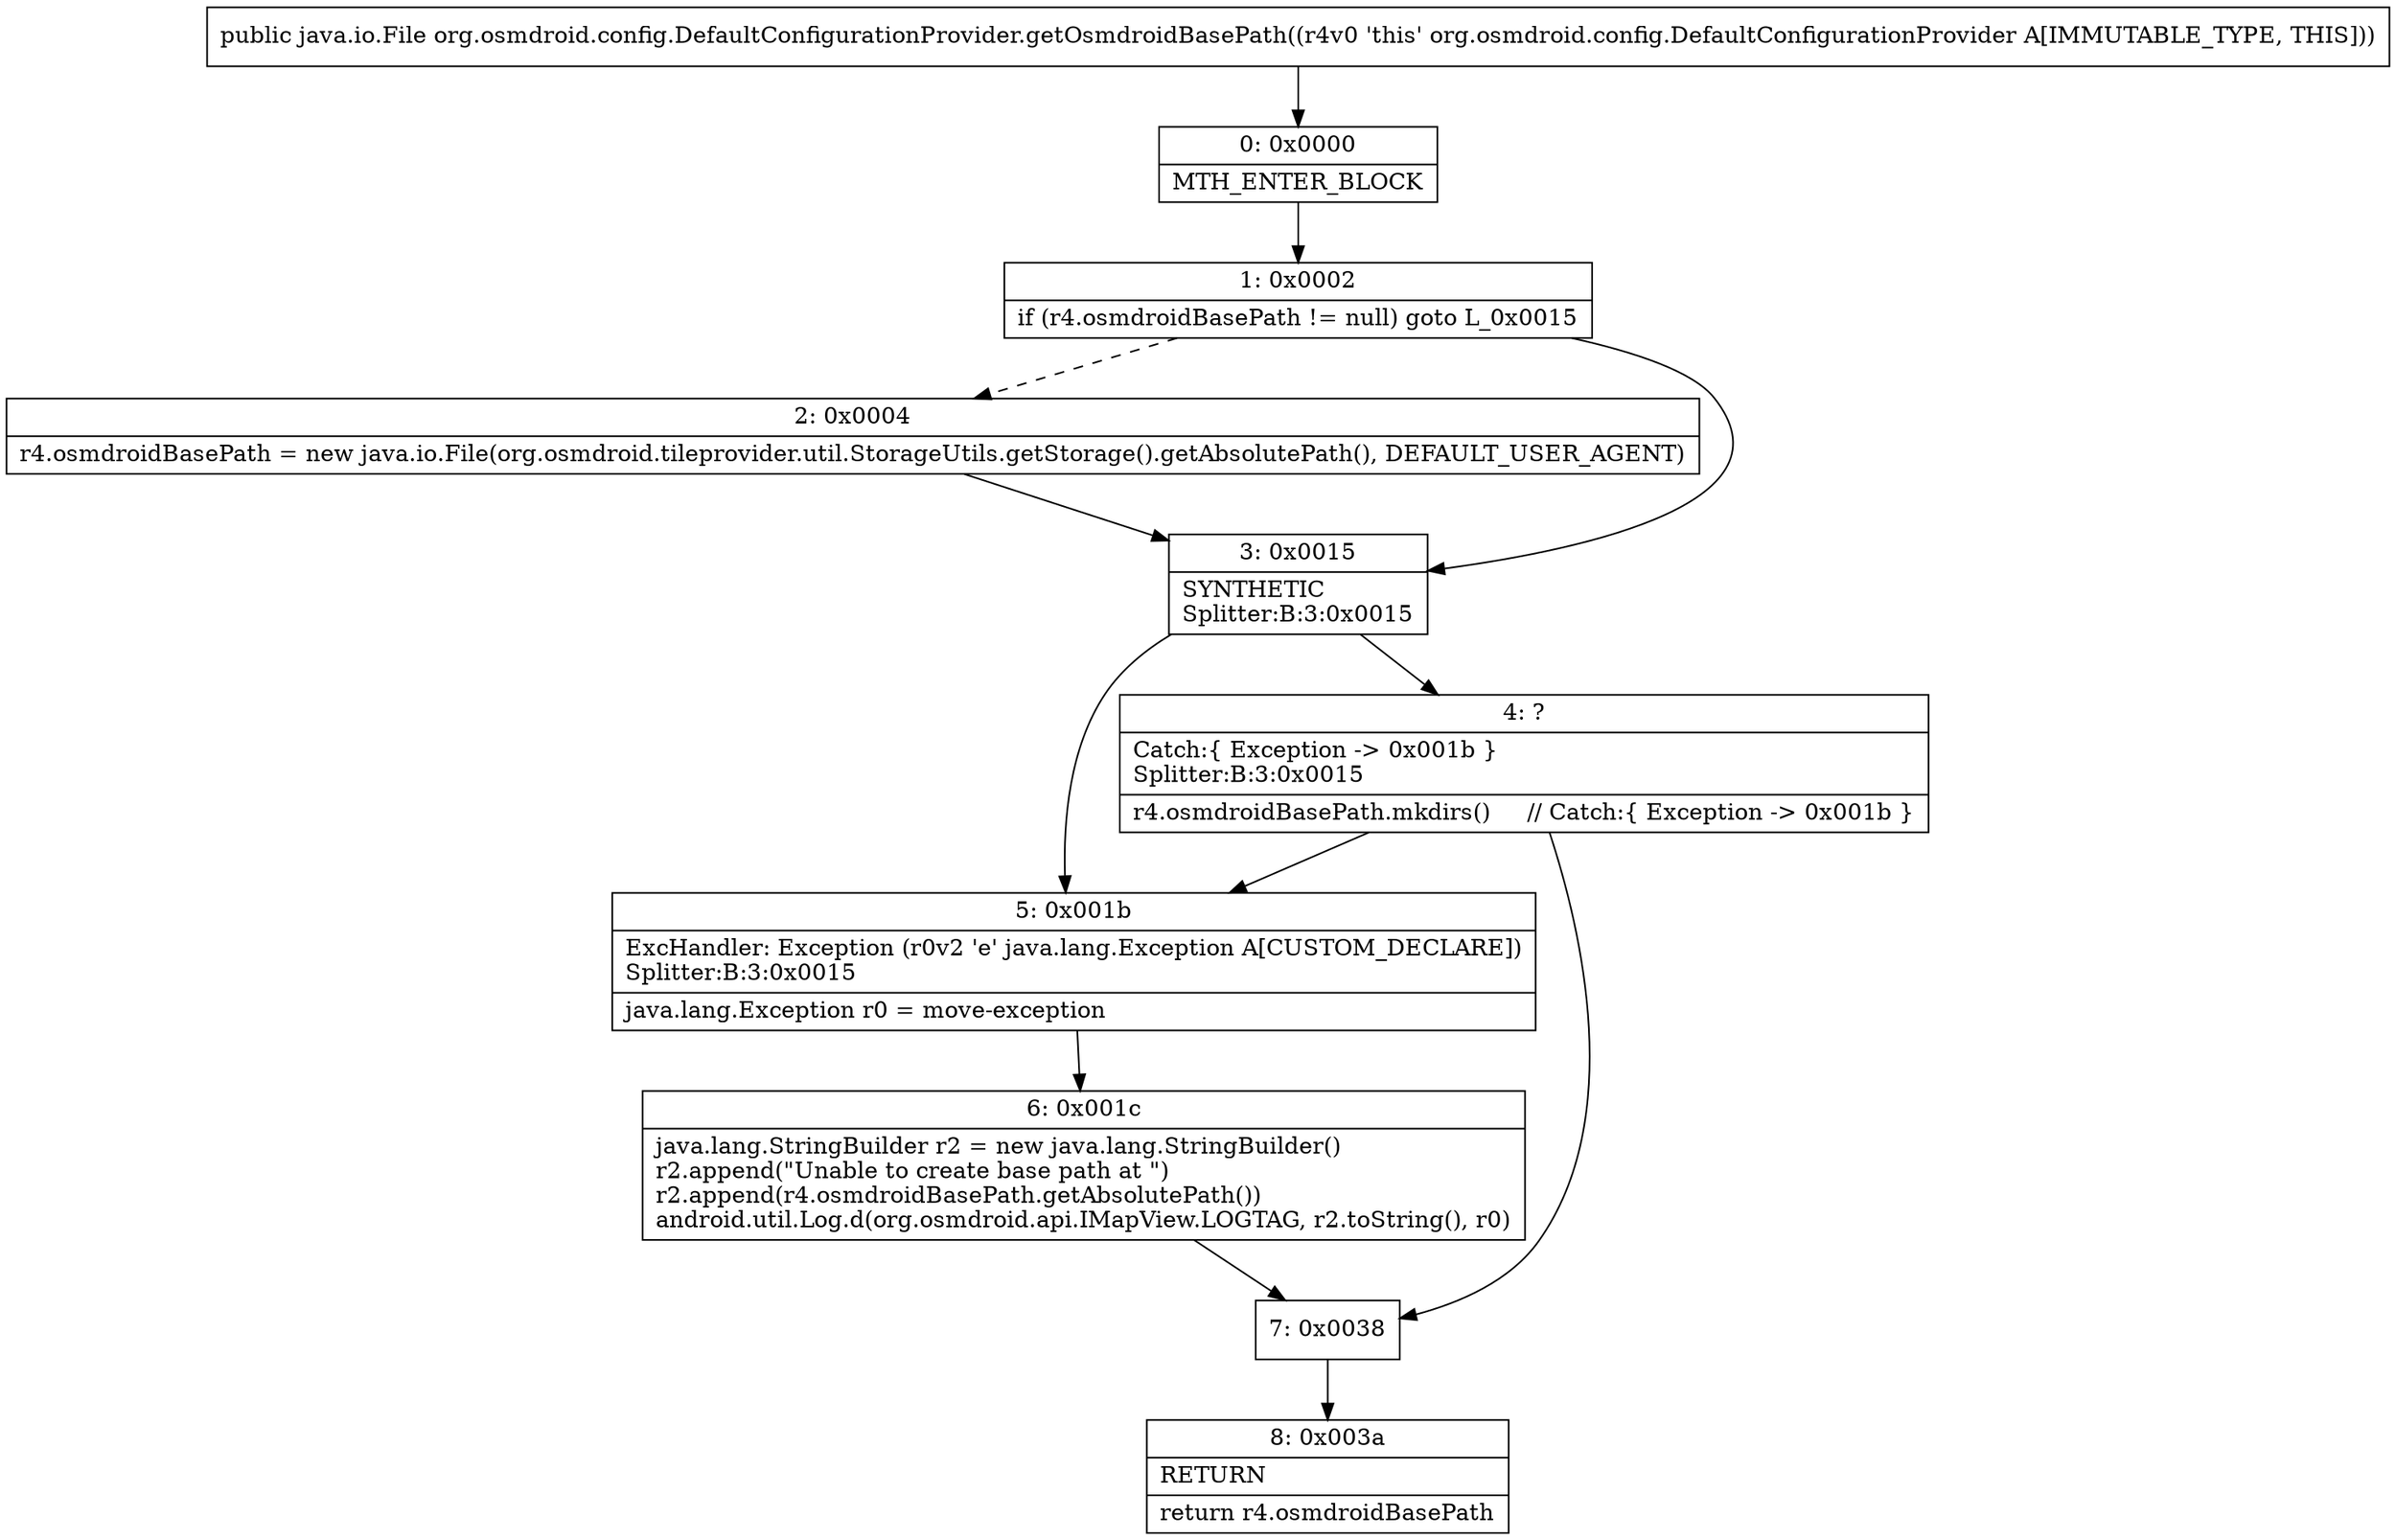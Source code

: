 digraph "CFG fororg.osmdroid.config.DefaultConfigurationProvider.getOsmdroidBasePath()Ljava\/io\/File;" {
Node_0 [shape=record,label="{0\:\ 0x0000|MTH_ENTER_BLOCK\l}"];
Node_1 [shape=record,label="{1\:\ 0x0002|if (r4.osmdroidBasePath != null) goto L_0x0015\l}"];
Node_2 [shape=record,label="{2\:\ 0x0004|r4.osmdroidBasePath = new java.io.File(org.osmdroid.tileprovider.util.StorageUtils.getStorage().getAbsolutePath(), DEFAULT_USER_AGENT)\l}"];
Node_3 [shape=record,label="{3\:\ 0x0015|SYNTHETIC\lSplitter:B:3:0x0015\l}"];
Node_4 [shape=record,label="{4\:\ ?|Catch:\{ Exception \-\> 0x001b \}\lSplitter:B:3:0x0015\l|r4.osmdroidBasePath.mkdirs()     \/\/ Catch:\{ Exception \-\> 0x001b \}\l}"];
Node_5 [shape=record,label="{5\:\ 0x001b|ExcHandler: Exception (r0v2 'e' java.lang.Exception A[CUSTOM_DECLARE])\lSplitter:B:3:0x0015\l|java.lang.Exception r0 = move\-exception\l}"];
Node_6 [shape=record,label="{6\:\ 0x001c|java.lang.StringBuilder r2 = new java.lang.StringBuilder()\lr2.append(\"Unable to create base path at \")\lr2.append(r4.osmdroidBasePath.getAbsolutePath())\landroid.util.Log.d(org.osmdroid.api.IMapView.LOGTAG, r2.toString(), r0)\l}"];
Node_7 [shape=record,label="{7\:\ 0x0038}"];
Node_8 [shape=record,label="{8\:\ 0x003a|RETURN\l|return r4.osmdroidBasePath\l}"];
MethodNode[shape=record,label="{public java.io.File org.osmdroid.config.DefaultConfigurationProvider.getOsmdroidBasePath((r4v0 'this' org.osmdroid.config.DefaultConfigurationProvider A[IMMUTABLE_TYPE, THIS])) }"];
MethodNode -> Node_0;
Node_0 -> Node_1;
Node_1 -> Node_2[style=dashed];
Node_1 -> Node_3;
Node_2 -> Node_3;
Node_3 -> Node_4;
Node_3 -> Node_5;
Node_4 -> Node_5;
Node_4 -> Node_7;
Node_5 -> Node_6;
Node_6 -> Node_7;
Node_7 -> Node_8;
}

